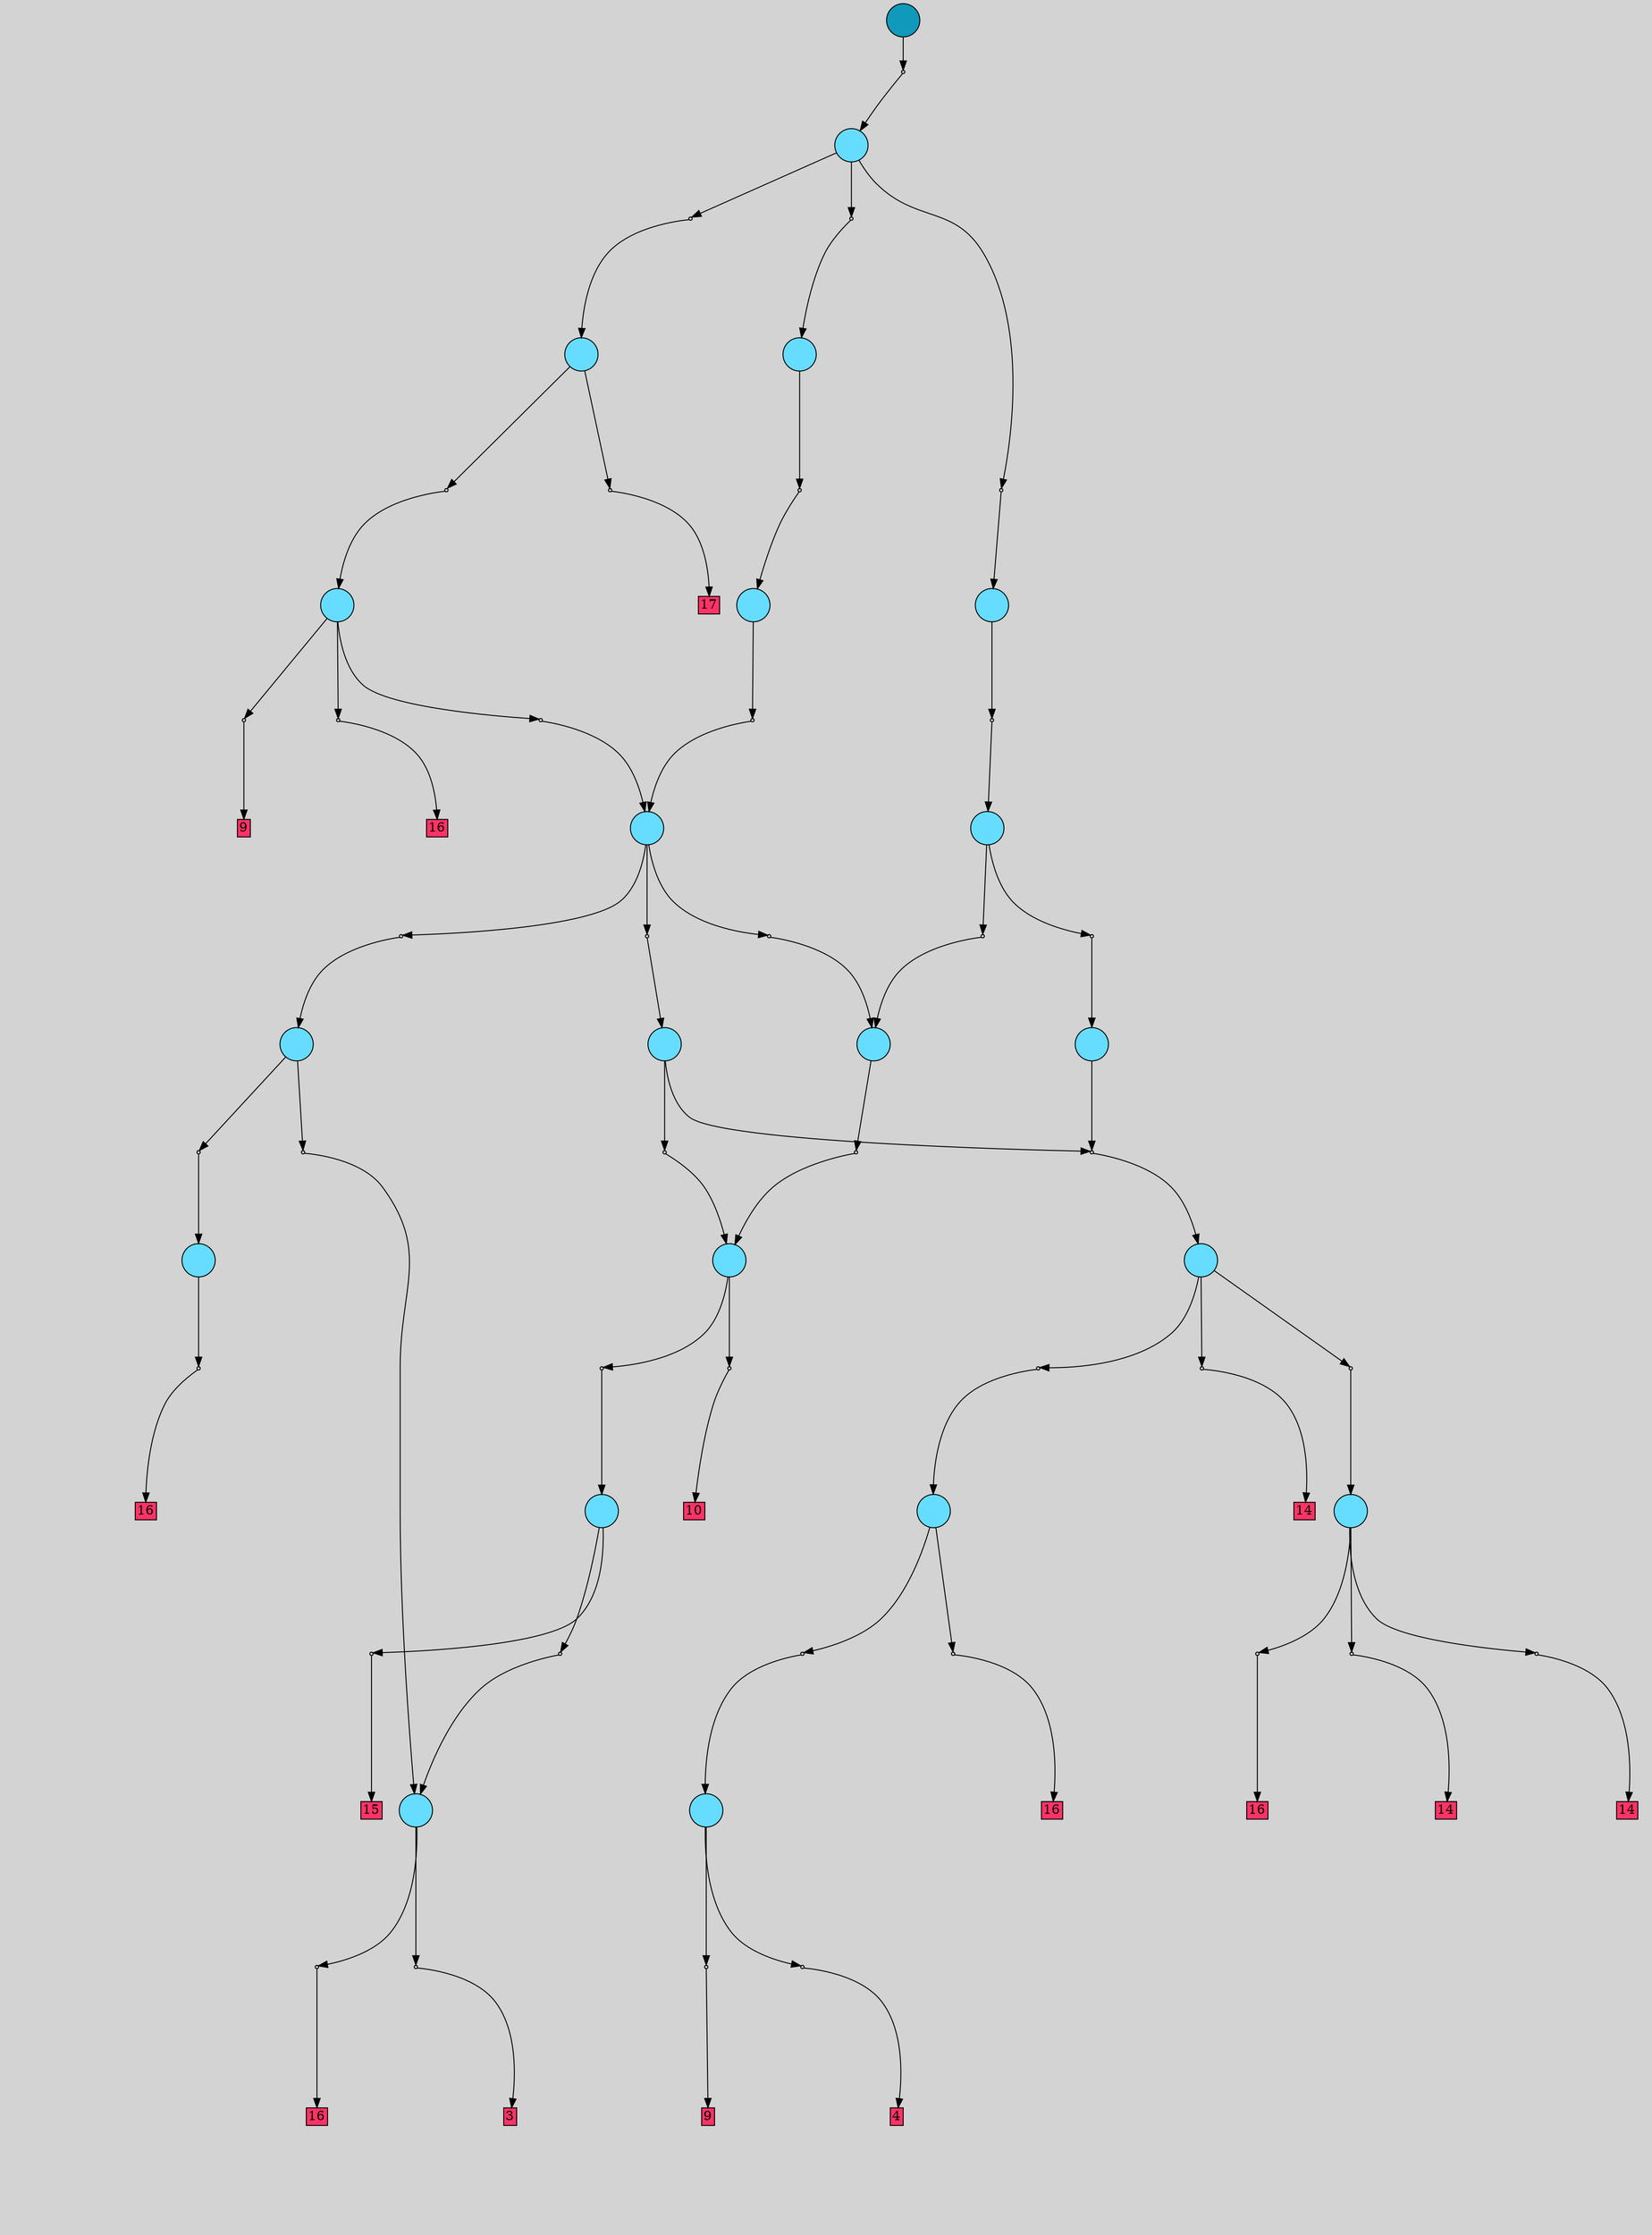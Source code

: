 digraph{
	graph[pad = "0.212, 0.055" bgcolor = lightgray]
	node[shape=circle style = filled label = ""]
		T0 [fillcolor="#66ddff"]
		T1 [fillcolor="#66ddff"]
		T2 [fillcolor="#66ddff"]
		T3 [fillcolor="#66ddff"]
		T4 [fillcolor="#66ddff"]
		T5 [fillcolor="#66ddff"]
		T6 [fillcolor="#66ddff"]
		T7 [fillcolor="#66ddff"]
		T8 [fillcolor="#66ddff"]
		T9 [fillcolor="#66ddff"]
		T10 [fillcolor="#66ddff"]
		T11 [fillcolor="#66ddff"]
		T12 [fillcolor="#66ddff"]
		T13 [fillcolor="#66ddff"]
		T14 [fillcolor="#66ddff"]
		T15 [fillcolor="#66ddff"]
		T16 [fillcolor="#66ddff"]
		T17 [fillcolor="#66ddff"]
		T18 [fillcolor="#66ddff"]
		T19 [fillcolor="#66ddff"]
		T20 [fillcolor="#1199bb"]
		P0 [fillcolor="#cccccc" shape=point] //
		I0 [shape=box style=invis label="5|7&1|307#1|662&#92;n2|4&1|239#0|103&#92;n4|2&0|1132#1|1163&#92;n7|2&0|890#0|492&#92;n0|0&1|457#0|1282&#92;n"]
		P0 -> I0[style=invis]
		A0 [fillcolor="#ff3366" shape=box margin=0.03 width=0 height=0 label="9"]
		T0 -> P0 -> A0
		P1 [fillcolor="#cccccc" shape=point] //
		I1 [shape=box style=invis label="6|5&0|276#0|350&#92;n0|0&0|693#1|170&#92;n1|7&0|1200#1|309&#92;n4|5&1|1232#1|703&#92;n3|0&0|501#0|239&#92;n"]
		P1 -> I1[style=invis]
		A1 [fillcolor="#ff3366" shape=box margin=0.03 width=0 height=0 label="4"]
		T0 -> P1 -> A1
		P2 [fillcolor="#cccccc" shape=point] //
		I2 [shape=box style=invis label="4|7&1|962#1|591&#92;n6|4&0|943#0|935&#92;n4|0&0|220#1|229&#92;n2|1&0|776#1|1288&#92;n4|2&1|539#0|300&#92;n4|5&1|198#0|617&#92;n4|7&1|552#1|1295&#92;n2|3&1|95#1|608&#92;n4|1&0|359#0|221&#92;n1|6&0|911#0|603&#92;n0|4&0|233#1|750&#92;n1|0&0|842#0|65&#92;n4|3&0|1236#1|728&#92;n4|0&0|1323#0|1176&#92;n2|0&0|870#0|456&#92;n"]
		P2 -> I2[style=invis]
		A2 [fillcolor="#ff3366" shape=box margin=0.03 width=0 height=0 label="16"]
		T1 -> P2 -> A2
		P3 [fillcolor="#cccccc" shape=point] //
		I3 [shape=box style=invis label="7|4&1|30#1|291&#92;n3|7&1|358#0|972&#92;n2|2&1|749#1|810&#92;n2|5&1|1081#1|460&#92;n2|3&1|95#1|608&#92;n4|1&0|359#0|221&#92;n7|7&0|1303#0|312&#92;n1|6&0|911#0|603&#92;n0|4&0|233#1|750&#92;n1|0&0|842#0|396&#92;n4|0&0|1323#0|1176&#92;n2|0&0|870#0|456&#92;n"]
		P3 -> I3[style=invis]
		A3 [fillcolor="#ff3366" shape=box margin=0.03 width=0 height=0 label="16"]
		T2 -> P3 -> A3
		P4 [fillcolor="#cccccc" shape=point] //
		I4 [shape=box style=invis label="6|6&1|1089#1|399&#92;n3|2&0|1094#1|723&#92;n5|1&1|143#0|157&#92;n1|4&0|81#0|874&#92;n7|3&0|606#0|69&#92;n1|7&0|722#0|148&#92;n6|5&0|555#0|1315&#92;n0|1&0|767#0|965&#92;n0|6&0|729#0|553&#92;n4|4&1|1020#1|632&#92;n3|7&1|1080#1|528&#92;n3|5&0|934#0|1151&#92;n6|2&0|1124#0|60&#92;n1|4&1|1222#0|981&#92;n3|3&0|850#0|68&#92;n0|0&1|648#0|251&#92;n"]
		P4 -> I4[style=invis]
		A4 [fillcolor="#ff3366" shape=box margin=0.03 width=0 height=0 label="3"]
		T2 -> P4 -> A4
		P5 [fillcolor="#cccccc" shape=point] //
		I5 [shape=box style=invis label="4|7&1|552#1|1295&#92;n2|3&1|95#1|608&#92;n7|7&0|1303#0|312&#92;n1|6&0|911#0|603&#92;n2|5&1|14#1|67&#92;n0|0&0|110#0|701&#92;n"]
		P5 -> I5[style=invis]
		A5 [fillcolor="#ff3366" shape=box margin=0.03 width=0 height=0 label="16"]
		T3 -> P5 -> A5
		P6 [fillcolor="#cccccc" shape=point] //
		I6 [shape=box style=invis label="7|4&1|741#1|67&#92;n7|0&0|148#1|7&#92;n"]
		P6 -> I6[style=invis]
		T3 -> P6 -> T0
		P7 [fillcolor="#cccccc" shape=point] //
		I7 [shape=box style=invis label="6|2&1|337#1|1&#92;n3|0&0|850#1|12&#92;n"]
		P7 -> I7[style=invis]
		A6 [fillcolor="#ff3366" shape=box margin=0.03 width=0 height=0 label="14"]
		T4 -> P7 -> A6
		P8 [fillcolor="#cccccc" shape=point] //
		I8 [shape=box style=invis label="4|7&1|962#1|591&#92;n6|4&0|943#0|935&#92;n4|0&0|220#1|229&#92;n7|6&1|1201#0|470&#92;n2|1&0|776#1|1288&#92;n4|5&1|198#0|617&#92;n2|2&1|749#1|810&#92;n4|7&1|552#1|1295&#92;n2|3&1|95#1|608&#92;n4|1&0|359#0|221&#92;n7|7&0|1303#0|312&#92;n2|4&1|593#0|1022&#92;n1|6&0|911#0|603&#92;n1|3&1|532#0|892&#92;n1|0&0|842#0|65&#92;n4|0&0|1323#0|1176&#92;n2|0&0|870#0|456&#92;n"]
		P8 -> I8[style=invis]
		A7 [fillcolor="#ff3366" shape=box margin=0.03 width=0 height=0 label="16"]
		T4 -> P8 -> A7
		P9 [fillcolor="#cccccc" shape=point] //
		I9 [shape=box style=invis label="5|3&0|862#0|93&#92;n7|2&0|515#0|581&#92;n3|0&0|850#1|12&#92;n"]
		P9 -> I9[style=invis]
		A8 [fillcolor="#ff3366" shape=box margin=0.03 width=0 height=0 label="14"]
		T4 -> P9 -> A8
		P10 [fillcolor="#cccccc" shape=point] //
		I10 [shape=box style=invis label="6|3&1|1026#1|1288&#92;n5|2&0|523#0|788&#92;n1|0&1|1053#0|1106&#92;n"]
		P10 -> I10[style=invis]
		A9 [fillcolor="#ff3366" shape=box margin=0.03 width=0 height=0 label="14"]
		T5 -> P10 -> A9
		P11 [fillcolor="#cccccc" shape=point] //
		I11 [shape=box style=invis label="2|1&1|600#1|783&#92;n0|0&0|825#1|840&#92;n"]
		P11 -> I11[style=invis]
		T5 -> P11 -> T4
		P12 [fillcolor="#cccccc" shape=point] //
		I12 [shape=box style=invis label="7|0&1|1188#0|809&#92;n"]
		P12 -> I12[style=invis]
		T5 -> P12 -> T3
		P13 [fillcolor="#cccccc" shape=point] //
		I13 [shape=box style=invis label="1|2&1|276#1|1134&#92;n0|0&1|1220#0|458&#92;n"]
		P13 -> I13[style=invis]
		T6 -> P13 -> T2
		P14 [fillcolor="#cccccc" shape=point] //
		I14 [shape=box style=invis label="1|0&1|275#1|133&#92;n"]
		P14 -> I14[style=invis]
		A10 [fillcolor="#ff3366" shape=box margin=0.03 width=0 height=0 label="15"]
		T6 -> P14 -> A10
		P15 [fillcolor="#cccccc" shape=point] //
		I15 [shape=box style=invis label="7|2&1|1030#0|651&#92;n7|2&0|890#0|492&#92;n2|0&0|226#0|578&#92;n"]
		P15 -> I15[style=invis]
		T7 -> P15 -> T2
		P16 [fillcolor="#cccccc" shape=point] //
		I16 [shape=box style=invis label="4|7&1|962#1|591&#92;n6|4&0|943#0|935&#92;n1|3&1|532#0|892&#92;n3|7&1|358#0|972&#92;n6|3&0|675#1|622&#92;n4|1&0|547#0|1183&#92;n2|2&1|749#1|810&#92;n0|4&0|233#1|750&#92;n4|7&0|948#0|1026&#92;n7|0&0|1071#1|1159&#92;n"]
		P16 -> I16[style=invis]
		T7 -> P16 -> T1
		P17 [fillcolor="#cccccc" shape=point] //
		I17 [shape=box style=invis label="7|2&1|615#1|1164&#92;n7|2&0|890#0|492&#92;n2|0&0|226#0|578&#92;n"]
		P17 -> I17[style=invis]
		T8 -> P17 -> T6
		P18 [fillcolor="#cccccc" shape=point] //
		I18 [shape=box style=invis label="5|6&1|1097#1|1094&#92;n2|7&0|214#1|573&#92;n6|1&0|351#1|221&#92;n3|5&1|1294#1|913&#92;n3|0&1|253#0|205&#92;n3|1&0|1264#0|393&#92;n7|5&0|505#0|700&#92;n6|3&0|1341#0|781&#92;n7|2&0|1123#1|1258&#92;n0|7&0|114#1|423&#92;n6|0&0|759#1|427&#92;n"]
		P18 -> I18[style=invis]
		A11 [fillcolor="#ff3366" shape=box margin=0.03 width=0 height=0 label="10"]
		T8 -> P18 -> A11
		P19 [fillcolor="#cccccc" shape=point] //
		I19 [shape=box style=invis label="7|7&1|726#0|1178&#92;n7|0&0|1071#1|1159&#92;n"]
		P19 -> I19[style=invis]
		T9 -> P19 -> T8
		P20 [fillcolor="#cccccc" shape=point] //
		I20 [shape=box style=invis label="1|6&1|176#1|156&#92;n4|3&0|1061#0|398&#92;n0|4&0|1083#0|803&#92;n3|2&1|456#0|628&#92;n7|2&0|890#0|492&#92;n3|0&0|722#1|1015&#92;n"]
		P20 -> I20[style=invis]
		T10 -> P20 -> T5
		P21 [fillcolor="#cccccc" shape=point] //
		I21 [shape=box style=invis label="1|6&1|176#1|156&#92;n4|3&0|1061#0|398&#92;n0|4&0|1083#0|803&#92;n3|2&1|456#0|628&#92;n5|4&1|205#0|1098&#92;n4|7&1|680#0|1324&#92;n6|4&0|274#0|1097&#92;n1|0&0|607#0|916&#92;n3|1&0|808#1|1322&#92;n4|0&0|657#1|806&#92;n"]
		P21 -> I21[style=invis]
		T11 -> P21 -> T10
		P22 [fillcolor="#cccccc" shape=point] //
		I22 [shape=box style=invis label="7|7&1|726#0|1178&#92;n7|0&0|1071#1|1159&#92;n"]
		P22 -> I22[style=invis]
		T11 -> P22 -> T9
		T12 -> P20
		P23 [fillcolor="#cccccc" shape=point] //
		I23 [shape=box style=invis label="7|7&1|726#0|1178&#92;n7|0&0|1071#1|1159&#92;n"]
		P23 -> I23[style=invis]
		T12 -> P23 -> T8
		P24 [fillcolor="#cccccc" shape=point] //
		I24 [shape=box style=invis label="1|6&1|176#1|156&#92;n4|3&0|1061#0|398&#92;n0|4&0|1083#0|803&#92;n3|2&1|456#0|628&#92;n7|2&0|890#0|1320&#92;n3|0&0|722#1|1015&#92;n"]
		P24 -> I24[style=invis]
		T13 -> P24 -> T11
		P25 [fillcolor="#cccccc" shape=point] //
		I25 [shape=box style=invis label="1|6&1|176#1|156&#92;n7|2&0|188#0|241&#92;n4|3&0|1278#0|418&#92;n0|4&0|1083#0|803&#92;n3|2&1|456#0|628&#92;n7|2&0|890#0|492&#92;n3|0&0|722#1|1015&#92;n"]
		P25 -> I25[style=invis]
		T14 -> P25 -> T12
		P26 [fillcolor="#cccccc" shape=point] //
		I26 [shape=box style=invis label="7|7&1|246#0|1178&#92;n7|0&0|1071#1|427&#92;n"]
		P26 -> I26[style=invis]
		T14 -> P26 -> T9
		P27 [fillcolor="#cccccc" shape=point] //
		I27 [shape=box style=invis label="6|2&1|977#0|886&#92;n6|7&0|988#1|1227&#92;n4|3&1|365#1|390&#92;n2|2&0|250#1|917&#92;n0|0&0|615#0|18&#92;n2|0&0|475#0|232&#92;n"]
		P27 -> I27[style=invis]
		T14 -> P27 -> T7
		P28 [fillcolor="#cccccc" shape=point] //
		I28 [shape=box style=invis label="1|6&1|176#1|156&#92;n4|3&0|1061#0|398&#92;n0|4&0|1083#0|803&#92;n3|2&1|456#0|628&#92;n5|4&1|205#0|1098&#92;n4|7&1|680#0|1324&#92;n6|4&0|274#0|1097&#92;n1|0&0|607#0|916&#92;n3|1&0|808#1|1322&#92;n4|0&0|657#1|806&#92;n"]
		P28 -> I28[style=invis]
		A12 [fillcolor="#ff3366" shape=box margin=0.03 width=0 height=0 label="9"]
		T15 -> P28 -> A12
		P29 [fillcolor="#cccccc" shape=point] //
		I29 [shape=box style=invis label="6|0&1|938#0|1123&#92;n3|5&1|313#1|474&#92;n3|4&0|589#1|957&#92;n3|0&0|4#0|328&#92;n"]
		P29 -> I29[style=invis]
		A13 [fillcolor="#ff3366" shape=box margin=0.03 width=0 height=0 label="16"]
		T15 -> P29 -> A13
		P30 [fillcolor="#cccccc" shape=point] //
		I30 [shape=box style=invis label="0|3&1|315#1|1001&#92;n6|7&0|988#1|1227&#92;n6|2&1|977#0|886&#92;n0|0&0|615#0|18&#92;n2|0&0|475#0|232&#92;n"]
		P30 -> I30[style=invis]
		T15 -> P30 -> T14
		P31 [fillcolor="#cccccc" shape=point] //
		I31 [shape=box style=invis label="0|3&1|315#1|1001&#92;n6|7&0|988#1|1227&#92;n6|2&1|977#0|886&#92;n0|0&0|615#0|18&#92;n2|0&0|475#0|232&#92;n"]
		P31 -> I31[style=invis]
		T16 -> P31 -> T14
		P32 [fillcolor="#cccccc" shape=point] //
		I32 [shape=box style=invis label="1|6&1|176#1|156&#92;n4|3&0|1061#0|398&#92;n0|4&0|1083#0|803&#92;n3|2&1|456#0|628&#92;n2|0&0|226#0|578&#92;n6|4&0|1264#0|1097&#92;n6|7&1|587#1|884&#92;n1|0&0|607#0|916&#92;n3|1&0|808#1|1322&#92;n4|0&0|657#1|806&#92;n"]
		P32 -> I32[style=invis]
		T17 -> P32 -> T16
		P33 [fillcolor="#cccccc" shape=point] //
		I33 [shape=box style=invis label="1|6&1|176#1|156&#92;n4|3&0|1061#0|398&#92;n0|4&0|1083#0|803&#92;n3|2&1|456#0|628&#92;n5|4&1|205#0|1098&#92;n4|7&1|1278#0|1324&#92;n6|4&0|274#0|1097&#92;n1|0&0|607#0|916&#92;n4|0&0|1312#1|806&#92;n"]
		P33 -> I33[style=invis]
		T18 -> P33 -> T15
		P34 [fillcolor="#cccccc" shape=point] //
		I34 [shape=box style=invis label="1|6&1|167#1|198&#92;n2|7&1|320#1|1206&#92;n2|0&0|127#0|678&#92;n1|3&0|269#0|1326&#92;n3|5&0|443#0|352&#92;n0|1&1|660#0|589&#92;n4|7&0|1297#1|890&#92;n1|0&1|762#0|1239&#92;n1|5&1|812#1|285&#92;n3|4&0|589#1|957&#92;n3|0&0|4#0|328&#92;n"]
		P34 -> I34[style=invis]
		A14 [fillcolor="#ff3366" shape=box margin=0.03 width=0 height=0 label="17"]
		T18 -> P34 -> A14
		P35 [fillcolor="#cccccc" shape=point] //
		I35 [shape=box style=invis label="1|6&1|176#1|156&#92;n6|5&0|166#0|524&#92;n4|3&0|1061#0|398&#92;n7|4&1|1165#0|467&#92;n0|2&1|663#0|532&#92;n0|4&0|1170#0|803&#92;n3|2&1|456#0|628&#92;n0|0&1|457#1|1282&#92;n4|4&0|810#0|1328&#92;n4|7&1|1278#0|1324&#92;n6|3&1|1340#0|636&#92;n6|4&0|1075#0|1097&#92;n1|0&0|607#0|916&#92;n4|0&0|1312#1|806&#92;n"]
		P35 -> I35[style=invis]
		T19 -> P35 -> T18
		P36 [fillcolor="#cccccc" shape=point] //
		I36 [shape=box style=invis label="4|6&0|243#1|161&#92;n7|4&0|30#0|291&#92;n4|2&1|539#0|300&#92;n1|4&1|182#0|1050&#92;n3|0&1|1244#0|780&#92;n2|7&1|996#1|556&#92;n2|6&0|1159#0|408&#92;n2|4&1|593#0|1022&#92;n3|0&0|92#1|346&#92;n7|0&0|1248#1|79&#92;n"]
		P36 -> I36[style=invis]
		T19 -> P36 -> T17
		P37 [fillcolor="#cccccc" shape=point] //
		I37 [shape=box style=invis label="7|2&1|563#0|927&#92;n7|2&0|890#0|492&#92;n3|0&0|722#1|1015&#92;n"]
		P37 -> I37[style=invis]
		T19 -> P37 -> T13
		P38 [fillcolor="#cccccc" shape=point] //
		I38 [shape=box style=invis label="6|3&1|1340#0|636&#92;n5|7&1|609#1|311&#92;n6|4&0|1075#0|505&#92;n1|0&0|607#0|916&#92;n4|0&0|1312#1|806&#92;n"]
		P38 -> I38[style=invis]
		T20 -> P38 -> T19
		{ rank= same T20 }
}

